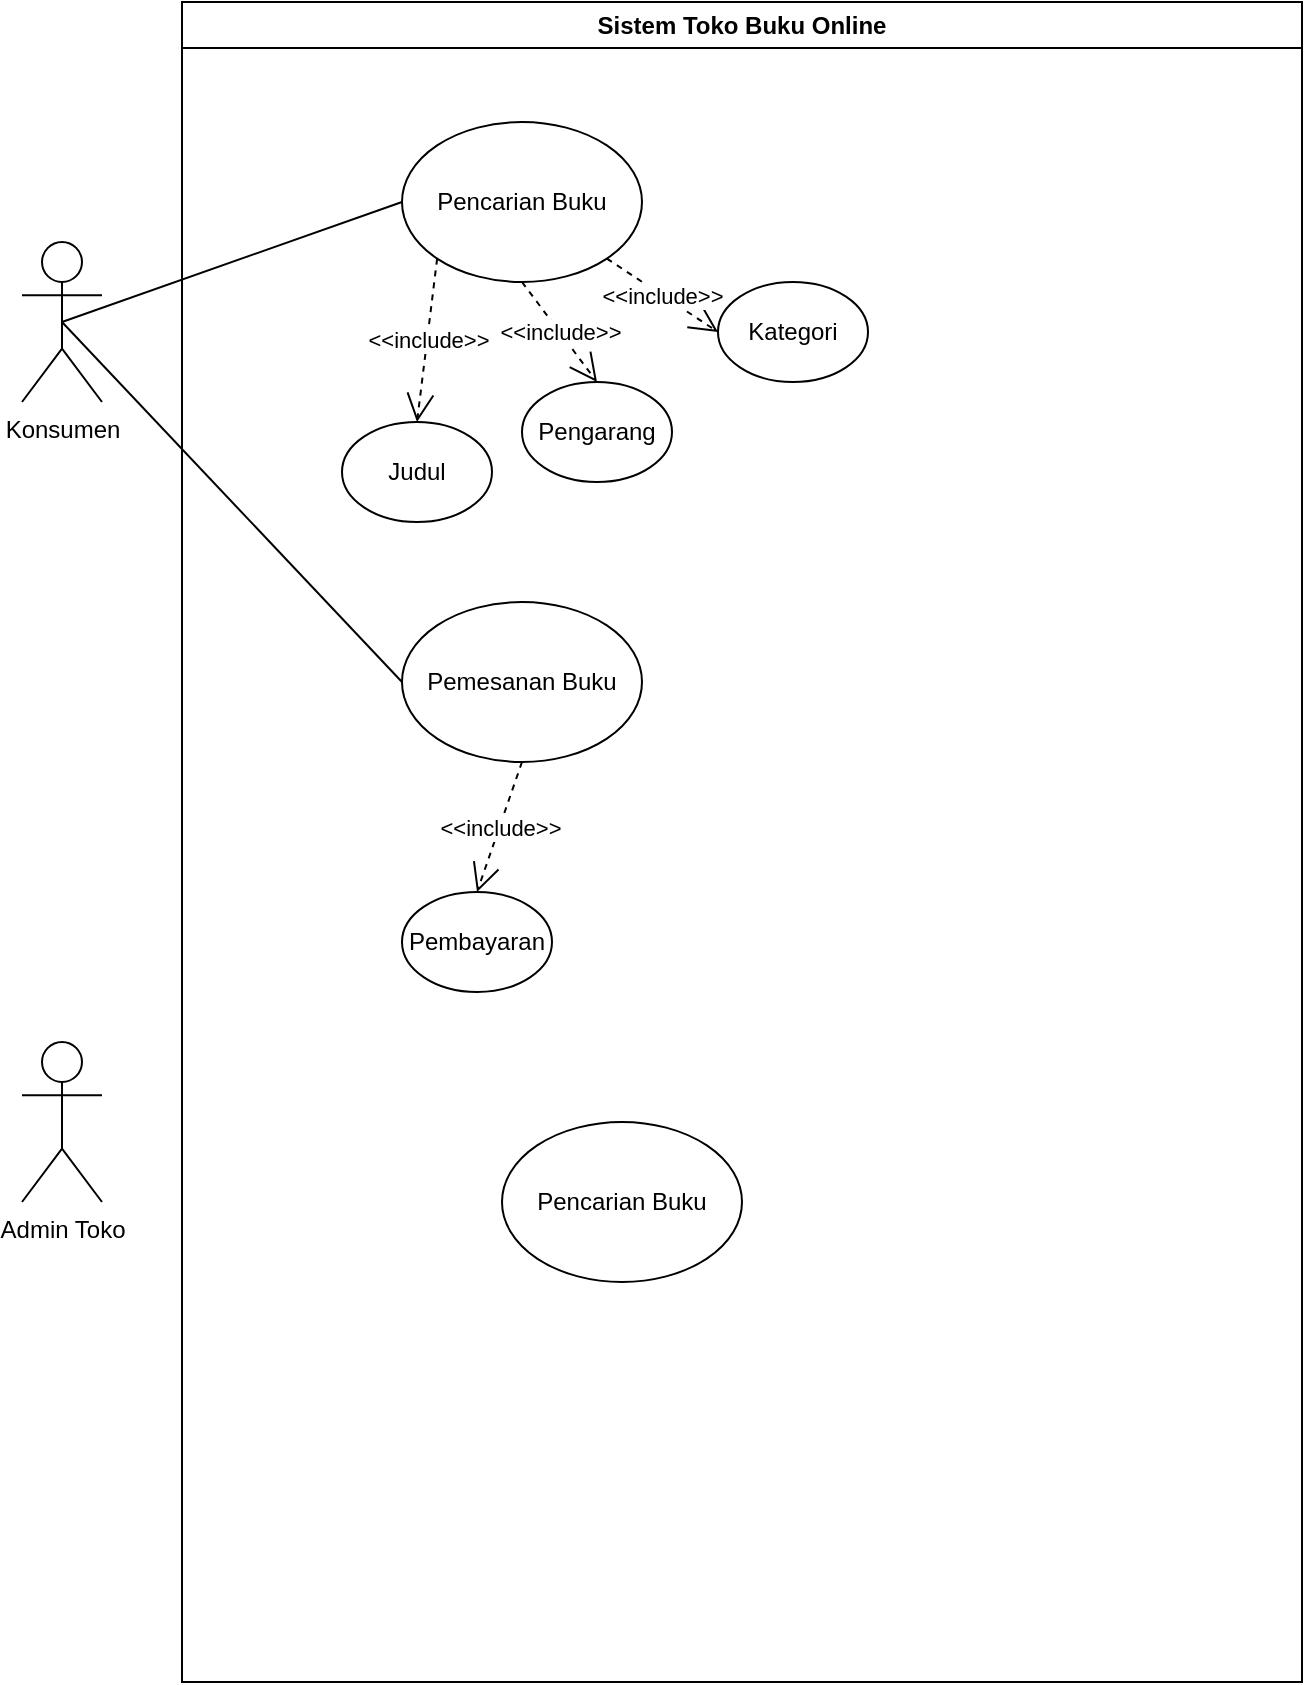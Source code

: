 <mxfile version="24.8.6">
  <diagram name="Page-1" id="AMS0fTUhrBLNYwUgedSh">
    <mxGraphModel dx="581" dy="742" grid="1" gridSize="10" guides="1" tooltips="1" connect="1" arrows="1" fold="1" page="1" pageScale="1" pageWidth="850" pageHeight="1100" math="0" shadow="0">
      <root>
        <mxCell id="0" />
        <mxCell id="1" parent="0" />
        <mxCell id="19YLNRcRQW0V7mlCGsq5-1" value="Konsumen" style="shape=umlActor;verticalLabelPosition=bottom;verticalAlign=top;html=1;outlineConnect=0;" vertex="1" parent="1">
          <mxGeometry x="40" y="200" width="40" height="80" as="geometry" />
        </mxCell>
        <mxCell id="19YLNRcRQW0V7mlCGsq5-3" value="Sistem Toko Buku Online" style="swimlane;whiteSpace=wrap;html=1;" vertex="1" parent="1">
          <mxGeometry x="120" y="80" width="560" height="840" as="geometry" />
        </mxCell>
        <mxCell id="19YLNRcRQW0V7mlCGsq5-7" value="Pencarian Buku" style="ellipse;whiteSpace=wrap;html=1;" vertex="1" parent="19YLNRcRQW0V7mlCGsq5-3">
          <mxGeometry x="110" y="60" width="120" height="80" as="geometry" />
        </mxCell>
        <mxCell id="19YLNRcRQW0V7mlCGsq5-8" value="Judul" style="ellipse;whiteSpace=wrap;html=1;" vertex="1" parent="19YLNRcRQW0V7mlCGsq5-3">
          <mxGeometry x="80" y="210" width="75" height="50" as="geometry" />
        </mxCell>
        <mxCell id="19YLNRcRQW0V7mlCGsq5-11" value="Pengarang" style="ellipse;whiteSpace=wrap;html=1;" vertex="1" parent="19YLNRcRQW0V7mlCGsq5-3">
          <mxGeometry x="170" y="190" width="75" height="50" as="geometry" />
        </mxCell>
        <mxCell id="19YLNRcRQW0V7mlCGsq5-12" value="Kategori" style="ellipse;whiteSpace=wrap;html=1;" vertex="1" parent="19YLNRcRQW0V7mlCGsq5-3">
          <mxGeometry x="268" y="140" width="75" height="50" as="geometry" />
        </mxCell>
        <mxCell id="19YLNRcRQW0V7mlCGsq5-21" value="Pemesanan Buku" style="ellipse;whiteSpace=wrap;html=1;" vertex="1" parent="19YLNRcRQW0V7mlCGsq5-3">
          <mxGeometry x="110" y="300" width="120" height="80" as="geometry" />
        </mxCell>
        <mxCell id="19YLNRcRQW0V7mlCGsq5-23" value="&amp;lt;&amp;lt;include&amp;gt;&amp;gt;" style="endArrow=open;endSize=12;dashed=1;html=1;rounded=0;exitX=0;exitY=1;exitDx=0;exitDy=0;entryX=0.5;entryY=0;entryDx=0;entryDy=0;" edge="1" parent="19YLNRcRQW0V7mlCGsq5-3" source="19YLNRcRQW0V7mlCGsq5-7" target="19YLNRcRQW0V7mlCGsq5-8">
          <mxGeometry width="160" relative="1" as="geometry">
            <mxPoint x="20" y="180" as="sourcePoint" />
            <mxPoint x="30" y="200" as="targetPoint" />
          </mxGeometry>
        </mxCell>
        <mxCell id="19YLNRcRQW0V7mlCGsq5-24" value="&amp;lt;&amp;lt;include&amp;gt;&amp;gt;" style="endArrow=open;endSize=12;dashed=1;html=1;rounded=0;exitX=0.5;exitY=1;exitDx=0;exitDy=0;entryX=0.5;entryY=0;entryDx=0;entryDy=0;" edge="1" parent="19YLNRcRQW0V7mlCGsq5-3" source="19YLNRcRQW0V7mlCGsq5-7" target="19YLNRcRQW0V7mlCGsq5-11">
          <mxGeometry width="160" relative="1" as="geometry">
            <mxPoint x="128" y="220" as="sourcePoint" />
            <mxPoint x="138" y="138" as="targetPoint" />
          </mxGeometry>
        </mxCell>
        <mxCell id="19YLNRcRQW0V7mlCGsq5-25" value="&amp;lt;&amp;lt;include&amp;gt;&amp;gt;" style="endArrow=open;endSize=12;dashed=1;html=1;rounded=0;exitX=1;exitY=1;exitDx=0;exitDy=0;entryX=0;entryY=0.5;entryDx=0;entryDy=0;" edge="1" parent="19YLNRcRQW0V7mlCGsq5-3" source="19YLNRcRQW0V7mlCGsq5-7" target="19YLNRcRQW0V7mlCGsq5-12">
          <mxGeometry width="160" relative="1" as="geometry">
            <mxPoint x="138" y="230" as="sourcePoint" />
            <mxPoint x="148" y="148" as="targetPoint" />
          </mxGeometry>
        </mxCell>
        <mxCell id="19YLNRcRQW0V7mlCGsq5-26" value="Pembayaran" style="ellipse;whiteSpace=wrap;html=1;" vertex="1" parent="19YLNRcRQW0V7mlCGsq5-3">
          <mxGeometry x="110" y="445" width="75" height="50" as="geometry" />
        </mxCell>
        <mxCell id="19YLNRcRQW0V7mlCGsq5-27" value="&amp;lt;&amp;lt;include&amp;gt;&amp;gt;" style="endArrow=open;endSize=12;dashed=1;html=1;rounded=0;exitX=0.5;exitY=1;exitDx=0;exitDy=0;entryX=0.5;entryY=0;entryDx=0;entryDy=0;" edge="1" parent="19YLNRcRQW0V7mlCGsq5-3" source="19YLNRcRQW0V7mlCGsq5-21" target="19YLNRcRQW0V7mlCGsq5-26">
          <mxGeometry width="160" relative="1" as="geometry">
            <mxPoint x="138" y="138" as="sourcePoint" />
            <mxPoint x="128" y="220" as="targetPoint" />
          </mxGeometry>
        </mxCell>
        <mxCell id="19YLNRcRQW0V7mlCGsq5-28" value="Pencarian Buku" style="ellipse;whiteSpace=wrap;html=1;" vertex="1" parent="19YLNRcRQW0V7mlCGsq5-3">
          <mxGeometry x="160" y="560" width="120" height="80" as="geometry" />
        </mxCell>
        <mxCell id="19YLNRcRQW0V7mlCGsq5-19" value="" style="endArrow=none;html=1;rounded=0;exitX=0.5;exitY=0.5;exitDx=0;exitDy=0;exitPerimeter=0;entryX=0;entryY=0.5;entryDx=0;entryDy=0;" edge="1" parent="1" source="19YLNRcRQW0V7mlCGsq5-1" target="19YLNRcRQW0V7mlCGsq5-7">
          <mxGeometry width="50" height="50" relative="1" as="geometry">
            <mxPoint x="180" y="420" as="sourcePoint" />
            <mxPoint x="230" y="370" as="targetPoint" />
          </mxGeometry>
        </mxCell>
        <mxCell id="19YLNRcRQW0V7mlCGsq5-22" value="" style="endArrow=none;html=1;rounded=0;exitX=0.5;exitY=0.5;exitDx=0;exitDy=0;exitPerimeter=0;entryX=0;entryY=0.5;entryDx=0;entryDy=0;" edge="1" parent="1" source="19YLNRcRQW0V7mlCGsq5-1" target="19YLNRcRQW0V7mlCGsq5-21">
          <mxGeometry width="50" height="50" relative="1" as="geometry">
            <mxPoint x="70" y="250" as="sourcePoint" />
            <mxPoint x="240" y="190" as="targetPoint" />
          </mxGeometry>
        </mxCell>
        <mxCell id="19YLNRcRQW0V7mlCGsq5-2" value="Admin Toko" style="shape=umlActor;verticalLabelPosition=bottom;verticalAlign=top;html=1;outlineConnect=0;" vertex="1" parent="1">
          <mxGeometry x="40" y="600" width="40" height="80" as="geometry" />
        </mxCell>
      </root>
    </mxGraphModel>
  </diagram>
</mxfile>
